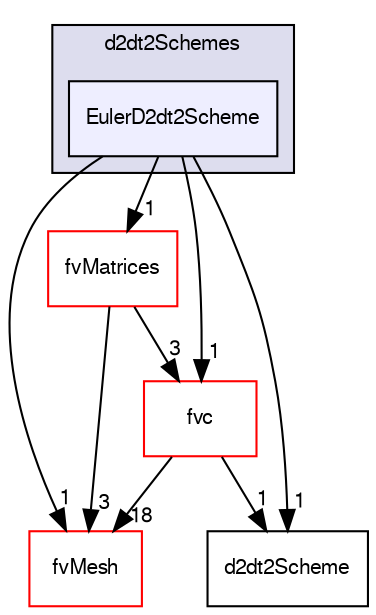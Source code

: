 digraph "src/finiteVolume/finiteVolume/d2dt2Schemes/EulerD2dt2Scheme" {
  bgcolor=transparent;
  compound=true
  node [ fontsize="10", fontname="FreeSans"];
  edge [ labelfontsize="10", labelfontname="FreeSans"];
  subgraph clusterdir_adc25defcf392e8d3a8e074b114e044e {
    graph [ bgcolor="#ddddee", pencolor="black", label="d2dt2Schemes" fontname="FreeSans", fontsize="10", URL="dir_adc25defcf392e8d3a8e074b114e044e.html"]
  dir_c7b9dcdaa05801424390286b2232e9d9 [shape=box, label="EulerD2dt2Scheme", style="filled", fillcolor="#eeeeff", pencolor="black", URL="dir_c7b9dcdaa05801424390286b2232e9d9.html"];
  }
  dir_f4030f3362933683136e1dae328f10c0 [shape=box label="fvc" color="red" URL="dir_f4030f3362933683136e1dae328f10c0.html"];
  dir_c382fa095c9c33d8673c0dd60aaef275 [shape=box label="fvMesh" color="red" URL="dir_c382fa095c9c33d8673c0dd60aaef275.html"];
  dir_566e44ee4378c14f6df0992d28404359 [shape=box label="d2dt2Scheme" URL="dir_566e44ee4378c14f6df0992d28404359.html"];
  dir_5d57e3901430bcc99a7ddac11a899224 [shape=box label="fvMatrices" color="red" URL="dir_5d57e3901430bcc99a7ddac11a899224.html"];
  dir_f4030f3362933683136e1dae328f10c0->dir_c382fa095c9c33d8673c0dd60aaef275 [headlabel="18", labeldistance=1.5 headhref="dir_000928_000965.html"];
  dir_f4030f3362933683136e1dae328f10c0->dir_566e44ee4378c14f6df0992d28404359 [headlabel="1", labeldistance=1.5 headhref="dir_000928_000911.html"];
  dir_c7b9dcdaa05801424390286b2232e9d9->dir_f4030f3362933683136e1dae328f10c0 [headlabel="1", labeldistance=1.5 headhref="dir_000912_000928.html"];
  dir_c7b9dcdaa05801424390286b2232e9d9->dir_c382fa095c9c33d8673c0dd60aaef275 [headlabel="1", labeldistance=1.5 headhref="dir_000912_000965.html"];
  dir_c7b9dcdaa05801424390286b2232e9d9->dir_566e44ee4378c14f6df0992d28404359 [headlabel="1", labeldistance=1.5 headhref="dir_000912_000911.html"];
  dir_c7b9dcdaa05801424390286b2232e9d9->dir_5d57e3901430bcc99a7ddac11a899224 [headlabel="1", labeldistance=1.5 headhref="dir_000912_000957.html"];
  dir_5d57e3901430bcc99a7ddac11a899224->dir_f4030f3362933683136e1dae328f10c0 [headlabel="3", labeldistance=1.5 headhref="dir_000957_000928.html"];
  dir_5d57e3901430bcc99a7ddac11a899224->dir_c382fa095c9c33d8673c0dd60aaef275 [headlabel="3", labeldistance=1.5 headhref="dir_000957_000965.html"];
}
